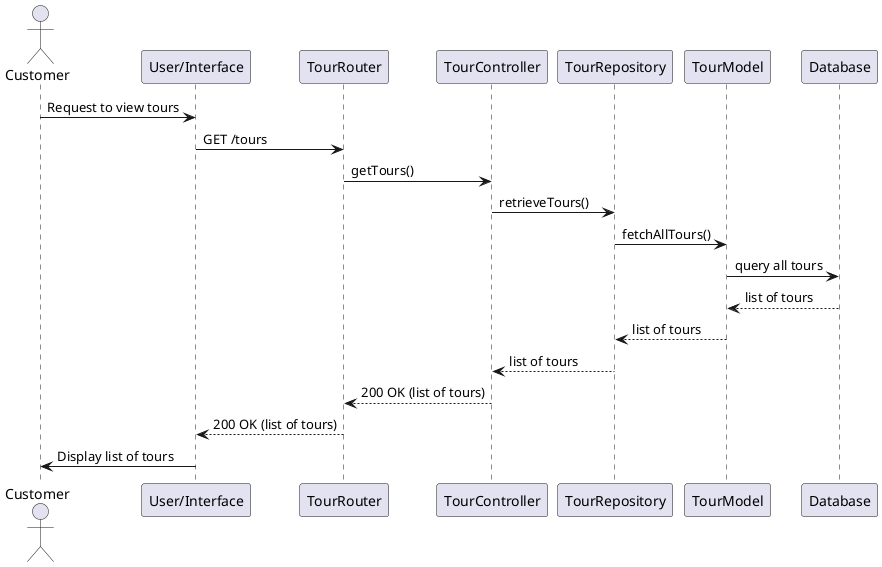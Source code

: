@startuml
actor Customer
participant "User/Interface" as UI
participant "TourRouter" as Router
participant "TourController" as Controller
participant "TourRepository" as Repository
participant "TourModel" as TourModel
participant "Database" as DB

Customer -> UI: Request to view tours
UI -> Router: GET /tours
Router -> Controller: getTours()
Controller -> Repository: retrieveTours()

Repository -> TourModel: fetchAllTours()
TourModel -> DB: query all tours
DB --> TourModel: list of tours
TourModel --> Repository: list of tours
Repository --> Controller: list of tours
Controller --> Router: 200 OK (list of tours)
Router --> UI: 200 OK (list of tours)
UI -> Customer: Display list of tours
@enduml
